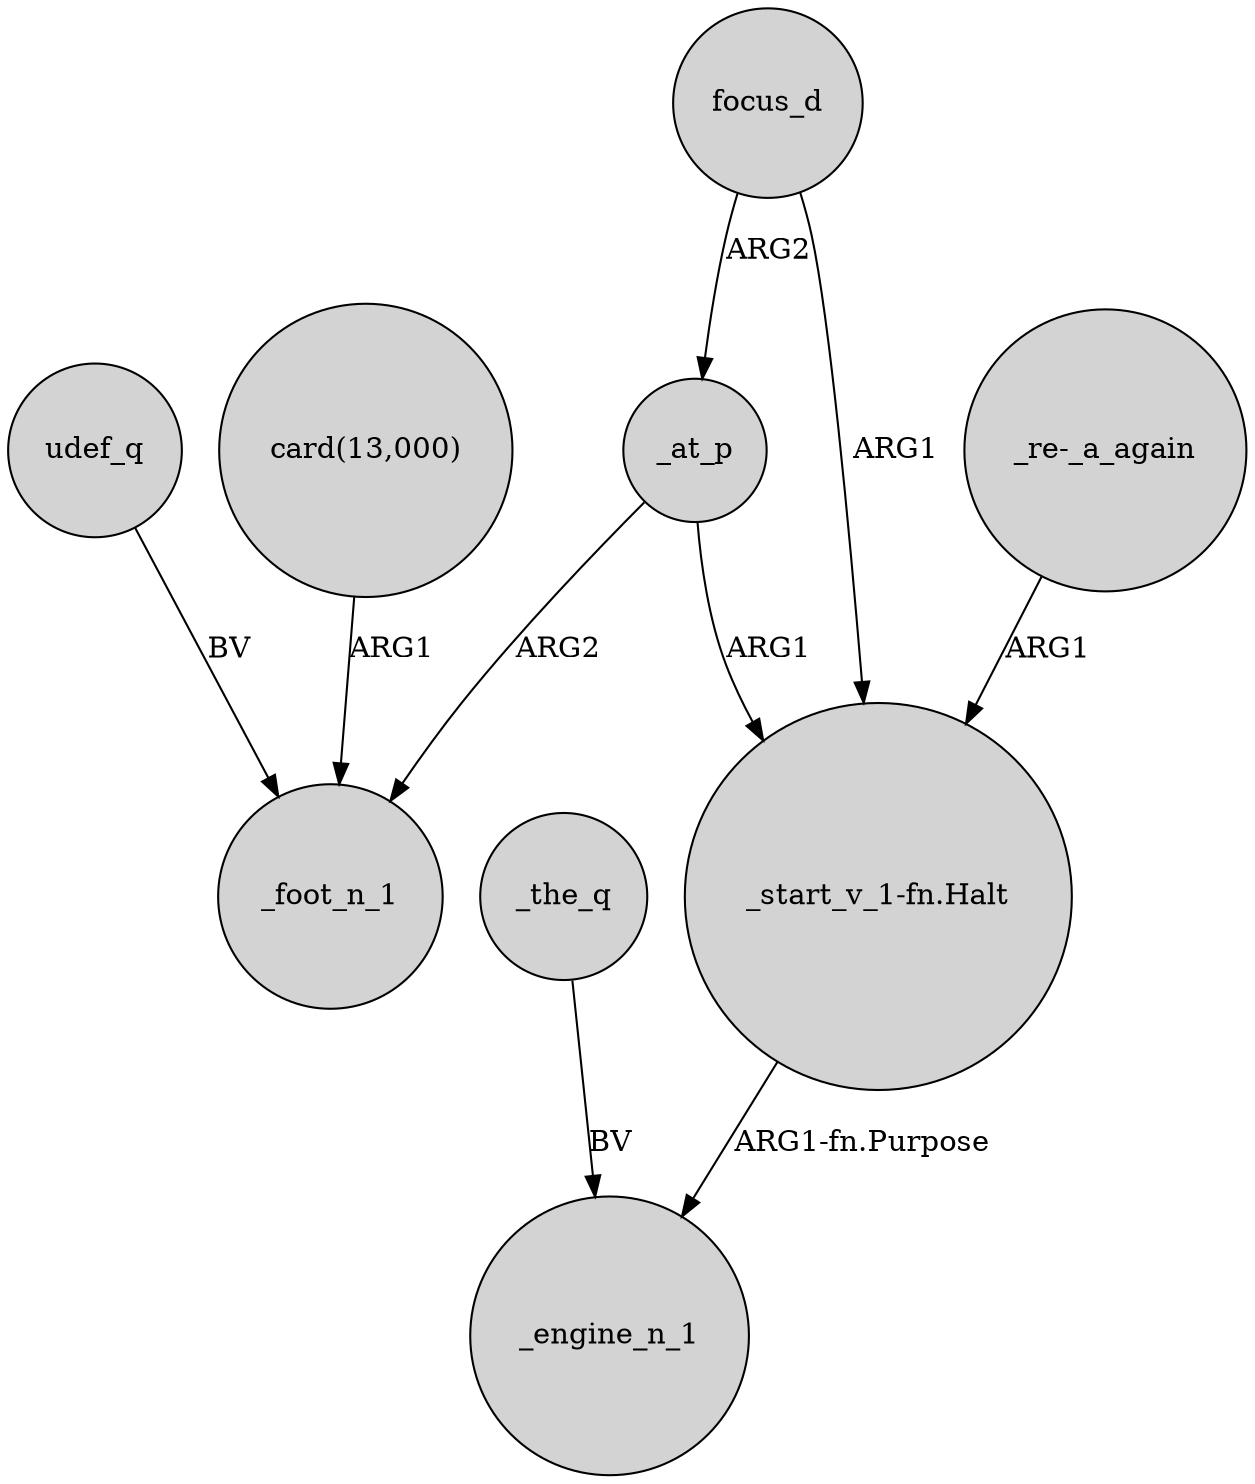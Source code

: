 digraph {
	node [shape=circle style=filled]
	udef_q -> _foot_n_1 [label=BV]
	"_start_v_1-fn.Halt" -> _engine_n_1 [label="ARG1-fn.Purpose"]
	_the_q -> _engine_n_1 [label=BV]
	focus_d -> "_start_v_1-fn.Halt" [label=ARG1]
	_at_p -> _foot_n_1 [label=ARG2]
	"_re-_a_again" -> "_start_v_1-fn.Halt" [label=ARG1]
	focus_d -> _at_p [label=ARG2]
	"card(13,000)" -> _foot_n_1 [label=ARG1]
	_at_p -> "_start_v_1-fn.Halt" [label=ARG1]
}
